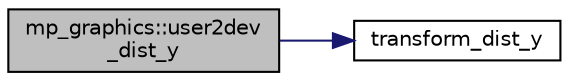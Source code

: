 digraph "mp_graphics::user2dev_dist_y"
{
  edge [fontname="Helvetica",fontsize="10",labelfontname="Helvetica",labelfontsize="10"];
  node [fontname="Helvetica",fontsize="10",shape=record];
  rankdir="LR";
  Node8405 [label="mp_graphics::user2dev\l_dist_y",height=0.2,width=0.4,color="black", fillcolor="grey75", style="filled", fontcolor="black"];
  Node8405 -> Node8406 [color="midnightblue",fontsize="10",style="solid",fontname="Helvetica"];
  Node8406 [label="transform_dist_y",height=0.2,width=0.4,color="black", fillcolor="white", style="filled",URL="$d9/d29/draw_8_c.html#ae46284a191040d40ad4dcdb22835dc41"];
}
